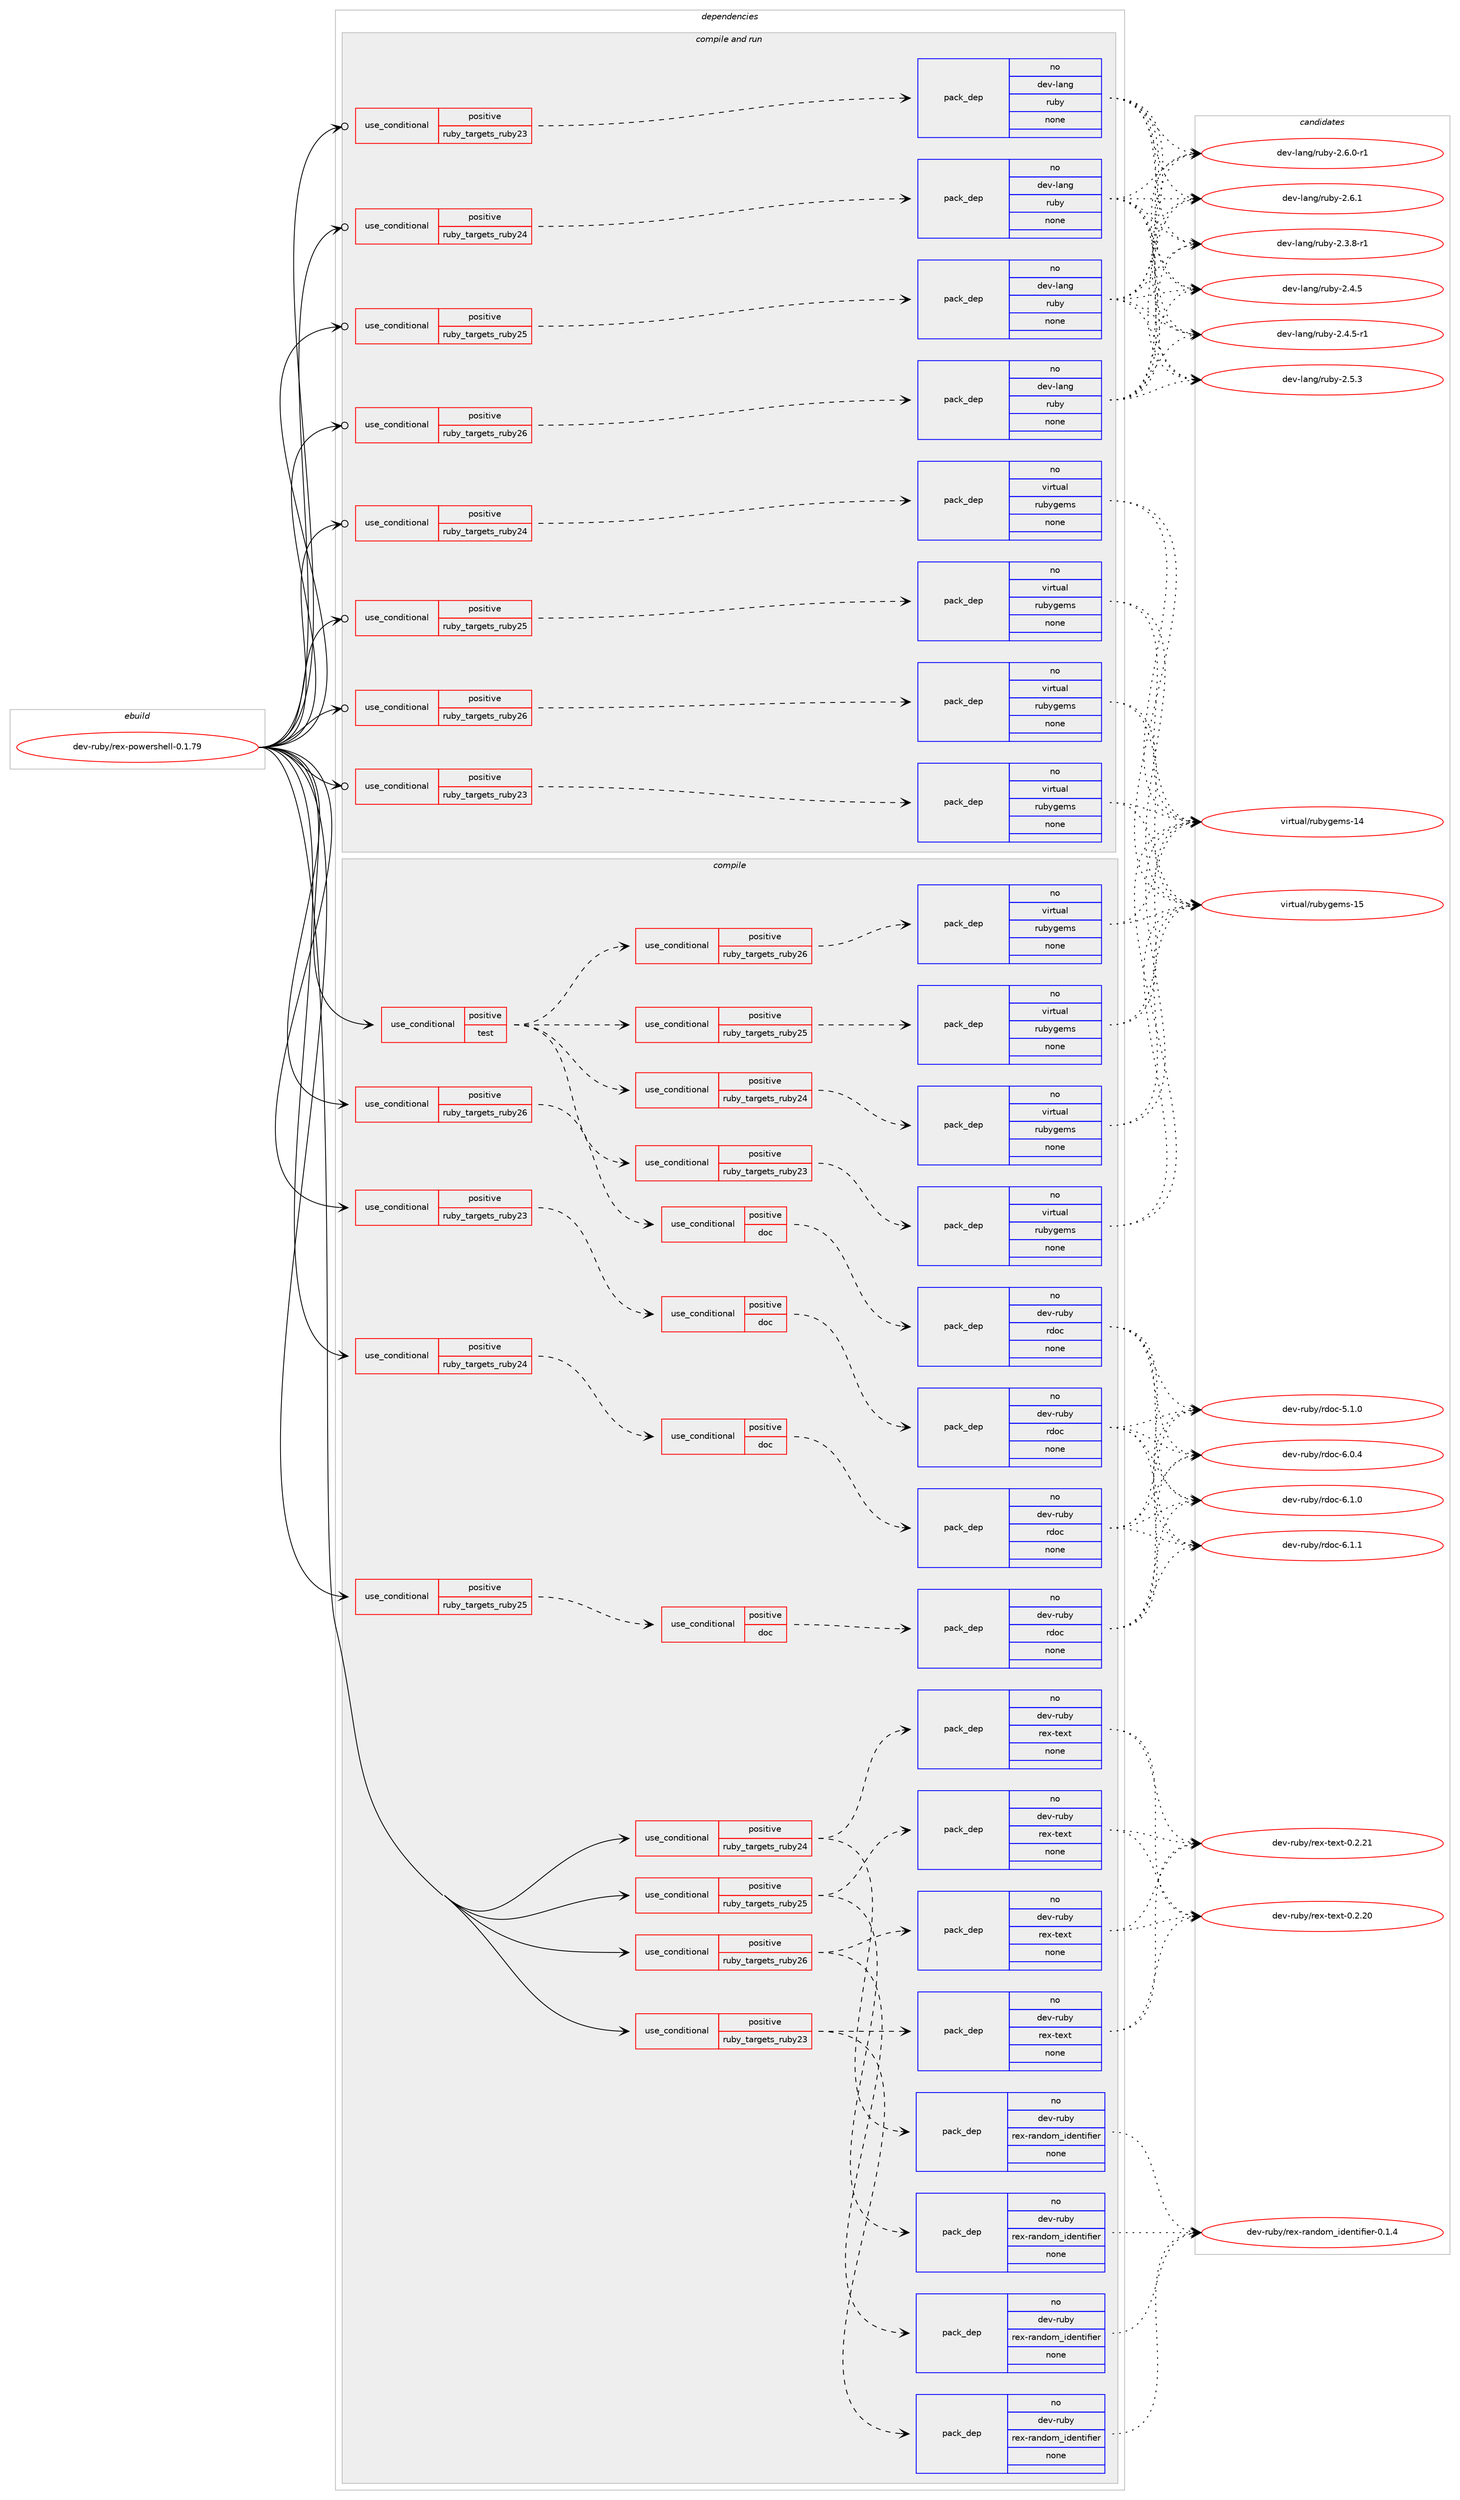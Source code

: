 digraph prolog {

# *************
# Graph options
# *************

newrank=true;
concentrate=true;
compound=true;
graph [rankdir=LR,fontname=Helvetica,fontsize=10,ranksep=1.5];#, ranksep=2.5, nodesep=0.2];
edge  [arrowhead=vee];
node  [fontname=Helvetica,fontsize=10];

# **********
# The ebuild
# **********

subgraph cluster_leftcol {
color=gray;
rank=same;
label=<<i>ebuild</i>>;
id [label="dev-ruby/rex-powershell-0.1.79", color=red, width=4, href="../dev-ruby/rex-powershell-0.1.79.svg"];
}

# ****************
# The dependencies
# ****************

subgraph cluster_midcol {
color=gray;
label=<<i>dependencies</i>>;
subgraph cluster_compile {
fillcolor="#eeeeee";
style=filled;
label=<<i>compile</i>>;
subgraph cond412935 {
dependency1518454 [label=<<TABLE BORDER="0" CELLBORDER="1" CELLSPACING="0" CELLPADDING="4"><TR><TD ROWSPAN="3" CELLPADDING="10">use_conditional</TD></TR><TR><TD>positive</TD></TR><TR><TD>ruby_targets_ruby23</TD></TR></TABLE>>, shape=none, color=red];
subgraph cond412936 {
dependency1518455 [label=<<TABLE BORDER="0" CELLBORDER="1" CELLSPACING="0" CELLPADDING="4"><TR><TD ROWSPAN="3" CELLPADDING="10">use_conditional</TD></TR><TR><TD>positive</TD></TR><TR><TD>doc</TD></TR></TABLE>>, shape=none, color=red];
subgraph pack1082013 {
dependency1518456 [label=<<TABLE BORDER="0" CELLBORDER="1" CELLSPACING="0" CELLPADDING="4" WIDTH="220"><TR><TD ROWSPAN="6" CELLPADDING="30">pack_dep</TD></TR><TR><TD WIDTH="110">no</TD></TR><TR><TD>dev-ruby</TD></TR><TR><TD>rdoc</TD></TR><TR><TD>none</TD></TR><TR><TD></TD></TR></TABLE>>, shape=none, color=blue];
}
dependency1518455:e -> dependency1518456:w [weight=20,style="dashed",arrowhead="vee"];
}
dependency1518454:e -> dependency1518455:w [weight=20,style="dashed",arrowhead="vee"];
}
id:e -> dependency1518454:w [weight=20,style="solid",arrowhead="vee"];
subgraph cond412937 {
dependency1518457 [label=<<TABLE BORDER="0" CELLBORDER="1" CELLSPACING="0" CELLPADDING="4"><TR><TD ROWSPAN="3" CELLPADDING="10">use_conditional</TD></TR><TR><TD>positive</TD></TR><TR><TD>ruby_targets_ruby23</TD></TR></TABLE>>, shape=none, color=red];
subgraph pack1082014 {
dependency1518458 [label=<<TABLE BORDER="0" CELLBORDER="1" CELLSPACING="0" CELLPADDING="4" WIDTH="220"><TR><TD ROWSPAN="6" CELLPADDING="30">pack_dep</TD></TR><TR><TD WIDTH="110">no</TD></TR><TR><TD>dev-ruby</TD></TR><TR><TD>rex-random_identifier</TD></TR><TR><TD>none</TD></TR><TR><TD></TD></TR></TABLE>>, shape=none, color=blue];
}
dependency1518457:e -> dependency1518458:w [weight=20,style="dashed",arrowhead="vee"];
subgraph pack1082015 {
dependency1518459 [label=<<TABLE BORDER="0" CELLBORDER="1" CELLSPACING="0" CELLPADDING="4" WIDTH="220"><TR><TD ROWSPAN="6" CELLPADDING="30">pack_dep</TD></TR><TR><TD WIDTH="110">no</TD></TR><TR><TD>dev-ruby</TD></TR><TR><TD>rex-text</TD></TR><TR><TD>none</TD></TR><TR><TD></TD></TR></TABLE>>, shape=none, color=blue];
}
dependency1518457:e -> dependency1518459:w [weight=20,style="dashed",arrowhead="vee"];
}
id:e -> dependency1518457:w [weight=20,style="solid",arrowhead="vee"];
subgraph cond412938 {
dependency1518460 [label=<<TABLE BORDER="0" CELLBORDER="1" CELLSPACING="0" CELLPADDING="4"><TR><TD ROWSPAN="3" CELLPADDING="10">use_conditional</TD></TR><TR><TD>positive</TD></TR><TR><TD>ruby_targets_ruby24</TD></TR></TABLE>>, shape=none, color=red];
subgraph cond412939 {
dependency1518461 [label=<<TABLE BORDER="0" CELLBORDER="1" CELLSPACING="0" CELLPADDING="4"><TR><TD ROWSPAN="3" CELLPADDING="10">use_conditional</TD></TR><TR><TD>positive</TD></TR><TR><TD>doc</TD></TR></TABLE>>, shape=none, color=red];
subgraph pack1082016 {
dependency1518462 [label=<<TABLE BORDER="0" CELLBORDER="1" CELLSPACING="0" CELLPADDING="4" WIDTH="220"><TR><TD ROWSPAN="6" CELLPADDING="30">pack_dep</TD></TR><TR><TD WIDTH="110">no</TD></TR><TR><TD>dev-ruby</TD></TR><TR><TD>rdoc</TD></TR><TR><TD>none</TD></TR><TR><TD></TD></TR></TABLE>>, shape=none, color=blue];
}
dependency1518461:e -> dependency1518462:w [weight=20,style="dashed",arrowhead="vee"];
}
dependency1518460:e -> dependency1518461:w [weight=20,style="dashed",arrowhead="vee"];
}
id:e -> dependency1518460:w [weight=20,style="solid",arrowhead="vee"];
subgraph cond412940 {
dependency1518463 [label=<<TABLE BORDER="0" CELLBORDER="1" CELLSPACING="0" CELLPADDING="4"><TR><TD ROWSPAN="3" CELLPADDING="10">use_conditional</TD></TR><TR><TD>positive</TD></TR><TR><TD>ruby_targets_ruby24</TD></TR></TABLE>>, shape=none, color=red];
subgraph pack1082017 {
dependency1518464 [label=<<TABLE BORDER="0" CELLBORDER="1" CELLSPACING="0" CELLPADDING="4" WIDTH="220"><TR><TD ROWSPAN="6" CELLPADDING="30">pack_dep</TD></TR><TR><TD WIDTH="110">no</TD></TR><TR><TD>dev-ruby</TD></TR><TR><TD>rex-random_identifier</TD></TR><TR><TD>none</TD></TR><TR><TD></TD></TR></TABLE>>, shape=none, color=blue];
}
dependency1518463:e -> dependency1518464:w [weight=20,style="dashed",arrowhead="vee"];
subgraph pack1082018 {
dependency1518465 [label=<<TABLE BORDER="0" CELLBORDER="1" CELLSPACING="0" CELLPADDING="4" WIDTH="220"><TR><TD ROWSPAN="6" CELLPADDING="30">pack_dep</TD></TR><TR><TD WIDTH="110">no</TD></TR><TR><TD>dev-ruby</TD></TR><TR><TD>rex-text</TD></TR><TR><TD>none</TD></TR><TR><TD></TD></TR></TABLE>>, shape=none, color=blue];
}
dependency1518463:e -> dependency1518465:w [weight=20,style="dashed",arrowhead="vee"];
}
id:e -> dependency1518463:w [weight=20,style="solid",arrowhead="vee"];
subgraph cond412941 {
dependency1518466 [label=<<TABLE BORDER="0" CELLBORDER="1" CELLSPACING="0" CELLPADDING="4"><TR><TD ROWSPAN="3" CELLPADDING="10">use_conditional</TD></TR><TR><TD>positive</TD></TR><TR><TD>ruby_targets_ruby25</TD></TR></TABLE>>, shape=none, color=red];
subgraph cond412942 {
dependency1518467 [label=<<TABLE BORDER="0" CELLBORDER="1" CELLSPACING="0" CELLPADDING="4"><TR><TD ROWSPAN="3" CELLPADDING="10">use_conditional</TD></TR><TR><TD>positive</TD></TR><TR><TD>doc</TD></TR></TABLE>>, shape=none, color=red];
subgraph pack1082019 {
dependency1518468 [label=<<TABLE BORDER="0" CELLBORDER="1" CELLSPACING="0" CELLPADDING="4" WIDTH="220"><TR><TD ROWSPAN="6" CELLPADDING="30">pack_dep</TD></TR><TR><TD WIDTH="110">no</TD></TR><TR><TD>dev-ruby</TD></TR><TR><TD>rdoc</TD></TR><TR><TD>none</TD></TR><TR><TD></TD></TR></TABLE>>, shape=none, color=blue];
}
dependency1518467:e -> dependency1518468:w [weight=20,style="dashed",arrowhead="vee"];
}
dependency1518466:e -> dependency1518467:w [weight=20,style="dashed",arrowhead="vee"];
}
id:e -> dependency1518466:w [weight=20,style="solid",arrowhead="vee"];
subgraph cond412943 {
dependency1518469 [label=<<TABLE BORDER="0" CELLBORDER="1" CELLSPACING="0" CELLPADDING="4"><TR><TD ROWSPAN="3" CELLPADDING="10">use_conditional</TD></TR><TR><TD>positive</TD></TR><TR><TD>ruby_targets_ruby25</TD></TR></TABLE>>, shape=none, color=red];
subgraph pack1082020 {
dependency1518470 [label=<<TABLE BORDER="0" CELLBORDER="1" CELLSPACING="0" CELLPADDING="4" WIDTH="220"><TR><TD ROWSPAN="6" CELLPADDING="30">pack_dep</TD></TR><TR><TD WIDTH="110">no</TD></TR><TR><TD>dev-ruby</TD></TR><TR><TD>rex-random_identifier</TD></TR><TR><TD>none</TD></TR><TR><TD></TD></TR></TABLE>>, shape=none, color=blue];
}
dependency1518469:e -> dependency1518470:w [weight=20,style="dashed",arrowhead="vee"];
subgraph pack1082021 {
dependency1518471 [label=<<TABLE BORDER="0" CELLBORDER="1" CELLSPACING="0" CELLPADDING="4" WIDTH="220"><TR><TD ROWSPAN="6" CELLPADDING="30">pack_dep</TD></TR><TR><TD WIDTH="110">no</TD></TR><TR><TD>dev-ruby</TD></TR><TR><TD>rex-text</TD></TR><TR><TD>none</TD></TR><TR><TD></TD></TR></TABLE>>, shape=none, color=blue];
}
dependency1518469:e -> dependency1518471:w [weight=20,style="dashed",arrowhead="vee"];
}
id:e -> dependency1518469:w [weight=20,style="solid",arrowhead="vee"];
subgraph cond412944 {
dependency1518472 [label=<<TABLE BORDER="0" CELLBORDER="1" CELLSPACING="0" CELLPADDING="4"><TR><TD ROWSPAN="3" CELLPADDING="10">use_conditional</TD></TR><TR><TD>positive</TD></TR><TR><TD>ruby_targets_ruby26</TD></TR></TABLE>>, shape=none, color=red];
subgraph cond412945 {
dependency1518473 [label=<<TABLE BORDER="0" CELLBORDER="1" CELLSPACING="0" CELLPADDING="4"><TR><TD ROWSPAN="3" CELLPADDING="10">use_conditional</TD></TR><TR><TD>positive</TD></TR><TR><TD>doc</TD></TR></TABLE>>, shape=none, color=red];
subgraph pack1082022 {
dependency1518474 [label=<<TABLE BORDER="0" CELLBORDER="1" CELLSPACING="0" CELLPADDING="4" WIDTH="220"><TR><TD ROWSPAN="6" CELLPADDING="30">pack_dep</TD></TR><TR><TD WIDTH="110">no</TD></TR><TR><TD>dev-ruby</TD></TR><TR><TD>rdoc</TD></TR><TR><TD>none</TD></TR><TR><TD></TD></TR></TABLE>>, shape=none, color=blue];
}
dependency1518473:e -> dependency1518474:w [weight=20,style="dashed",arrowhead="vee"];
}
dependency1518472:e -> dependency1518473:w [weight=20,style="dashed",arrowhead="vee"];
}
id:e -> dependency1518472:w [weight=20,style="solid",arrowhead="vee"];
subgraph cond412946 {
dependency1518475 [label=<<TABLE BORDER="0" CELLBORDER="1" CELLSPACING="0" CELLPADDING="4"><TR><TD ROWSPAN="3" CELLPADDING="10">use_conditional</TD></TR><TR><TD>positive</TD></TR><TR><TD>ruby_targets_ruby26</TD></TR></TABLE>>, shape=none, color=red];
subgraph pack1082023 {
dependency1518476 [label=<<TABLE BORDER="0" CELLBORDER="1" CELLSPACING="0" CELLPADDING="4" WIDTH="220"><TR><TD ROWSPAN="6" CELLPADDING="30">pack_dep</TD></TR><TR><TD WIDTH="110">no</TD></TR><TR><TD>dev-ruby</TD></TR><TR><TD>rex-random_identifier</TD></TR><TR><TD>none</TD></TR><TR><TD></TD></TR></TABLE>>, shape=none, color=blue];
}
dependency1518475:e -> dependency1518476:w [weight=20,style="dashed",arrowhead="vee"];
subgraph pack1082024 {
dependency1518477 [label=<<TABLE BORDER="0" CELLBORDER="1" CELLSPACING="0" CELLPADDING="4" WIDTH="220"><TR><TD ROWSPAN="6" CELLPADDING="30">pack_dep</TD></TR><TR><TD WIDTH="110">no</TD></TR><TR><TD>dev-ruby</TD></TR><TR><TD>rex-text</TD></TR><TR><TD>none</TD></TR><TR><TD></TD></TR></TABLE>>, shape=none, color=blue];
}
dependency1518475:e -> dependency1518477:w [weight=20,style="dashed",arrowhead="vee"];
}
id:e -> dependency1518475:w [weight=20,style="solid",arrowhead="vee"];
subgraph cond412947 {
dependency1518478 [label=<<TABLE BORDER="0" CELLBORDER="1" CELLSPACING="0" CELLPADDING="4"><TR><TD ROWSPAN="3" CELLPADDING="10">use_conditional</TD></TR><TR><TD>positive</TD></TR><TR><TD>test</TD></TR></TABLE>>, shape=none, color=red];
subgraph cond412948 {
dependency1518479 [label=<<TABLE BORDER="0" CELLBORDER="1" CELLSPACING="0" CELLPADDING="4"><TR><TD ROWSPAN="3" CELLPADDING="10">use_conditional</TD></TR><TR><TD>positive</TD></TR><TR><TD>ruby_targets_ruby23</TD></TR></TABLE>>, shape=none, color=red];
subgraph pack1082025 {
dependency1518480 [label=<<TABLE BORDER="0" CELLBORDER="1" CELLSPACING="0" CELLPADDING="4" WIDTH="220"><TR><TD ROWSPAN="6" CELLPADDING="30">pack_dep</TD></TR><TR><TD WIDTH="110">no</TD></TR><TR><TD>virtual</TD></TR><TR><TD>rubygems</TD></TR><TR><TD>none</TD></TR><TR><TD></TD></TR></TABLE>>, shape=none, color=blue];
}
dependency1518479:e -> dependency1518480:w [weight=20,style="dashed",arrowhead="vee"];
}
dependency1518478:e -> dependency1518479:w [weight=20,style="dashed",arrowhead="vee"];
subgraph cond412949 {
dependency1518481 [label=<<TABLE BORDER="0" CELLBORDER="1" CELLSPACING="0" CELLPADDING="4"><TR><TD ROWSPAN="3" CELLPADDING="10">use_conditional</TD></TR><TR><TD>positive</TD></TR><TR><TD>ruby_targets_ruby24</TD></TR></TABLE>>, shape=none, color=red];
subgraph pack1082026 {
dependency1518482 [label=<<TABLE BORDER="0" CELLBORDER="1" CELLSPACING="0" CELLPADDING="4" WIDTH="220"><TR><TD ROWSPAN="6" CELLPADDING="30">pack_dep</TD></TR><TR><TD WIDTH="110">no</TD></TR><TR><TD>virtual</TD></TR><TR><TD>rubygems</TD></TR><TR><TD>none</TD></TR><TR><TD></TD></TR></TABLE>>, shape=none, color=blue];
}
dependency1518481:e -> dependency1518482:w [weight=20,style="dashed",arrowhead="vee"];
}
dependency1518478:e -> dependency1518481:w [weight=20,style="dashed",arrowhead="vee"];
subgraph cond412950 {
dependency1518483 [label=<<TABLE BORDER="0" CELLBORDER="1" CELLSPACING="0" CELLPADDING="4"><TR><TD ROWSPAN="3" CELLPADDING="10">use_conditional</TD></TR><TR><TD>positive</TD></TR><TR><TD>ruby_targets_ruby25</TD></TR></TABLE>>, shape=none, color=red];
subgraph pack1082027 {
dependency1518484 [label=<<TABLE BORDER="0" CELLBORDER="1" CELLSPACING="0" CELLPADDING="4" WIDTH="220"><TR><TD ROWSPAN="6" CELLPADDING="30">pack_dep</TD></TR><TR><TD WIDTH="110">no</TD></TR><TR><TD>virtual</TD></TR><TR><TD>rubygems</TD></TR><TR><TD>none</TD></TR><TR><TD></TD></TR></TABLE>>, shape=none, color=blue];
}
dependency1518483:e -> dependency1518484:w [weight=20,style="dashed",arrowhead="vee"];
}
dependency1518478:e -> dependency1518483:w [weight=20,style="dashed",arrowhead="vee"];
subgraph cond412951 {
dependency1518485 [label=<<TABLE BORDER="0" CELLBORDER="1" CELLSPACING="0" CELLPADDING="4"><TR><TD ROWSPAN="3" CELLPADDING="10">use_conditional</TD></TR><TR><TD>positive</TD></TR><TR><TD>ruby_targets_ruby26</TD></TR></TABLE>>, shape=none, color=red];
subgraph pack1082028 {
dependency1518486 [label=<<TABLE BORDER="0" CELLBORDER="1" CELLSPACING="0" CELLPADDING="4" WIDTH="220"><TR><TD ROWSPAN="6" CELLPADDING="30">pack_dep</TD></TR><TR><TD WIDTH="110">no</TD></TR><TR><TD>virtual</TD></TR><TR><TD>rubygems</TD></TR><TR><TD>none</TD></TR><TR><TD></TD></TR></TABLE>>, shape=none, color=blue];
}
dependency1518485:e -> dependency1518486:w [weight=20,style="dashed",arrowhead="vee"];
}
dependency1518478:e -> dependency1518485:w [weight=20,style="dashed",arrowhead="vee"];
}
id:e -> dependency1518478:w [weight=20,style="solid",arrowhead="vee"];
}
subgraph cluster_compileandrun {
fillcolor="#eeeeee";
style=filled;
label=<<i>compile and run</i>>;
subgraph cond412952 {
dependency1518487 [label=<<TABLE BORDER="0" CELLBORDER="1" CELLSPACING="0" CELLPADDING="4"><TR><TD ROWSPAN="3" CELLPADDING="10">use_conditional</TD></TR><TR><TD>positive</TD></TR><TR><TD>ruby_targets_ruby23</TD></TR></TABLE>>, shape=none, color=red];
subgraph pack1082029 {
dependency1518488 [label=<<TABLE BORDER="0" CELLBORDER="1" CELLSPACING="0" CELLPADDING="4" WIDTH="220"><TR><TD ROWSPAN="6" CELLPADDING="30">pack_dep</TD></TR><TR><TD WIDTH="110">no</TD></TR><TR><TD>dev-lang</TD></TR><TR><TD>ruby</TD></TR><TR><TD>none</TD></TR><TR><TD></TD></TR></TABLE>>, shape=none, color=blue];
}
dependency1518487:e -> dependency1518488:w [weight=20,style="dashed",arrowhead="vee"];
}
id:e -> dependency1518487:w [weight=20,style="solid",arrowhead="odotvee"];
subgraph cond412953 {
dependency1518489 [label=<<TABLE BORDER="0" CELLBORDER="1" CELLSPACING="0" CELLPADDING="4"><TR><TD ROWSPAN="3" CELLPADDING="10">use_conditional</TD></TR><TR><TD>positive</TD></TR><TR><TD>ruby_targets_ruby23</TD></TR></TABLE>>, shape=none, color=red];
subgraph pack1082030 {
dependency1518490 [label=<<TABLE BORDER="0" CELLBORDER="1" CELLSPACING="0" CELLPADDING="4" WIDTH="220"><TR><TD ROWSPAN="6" CELLPADDING="30">pack_dep</TD></TR><TR><TD WIDTH="110">no</TD></TR><TR><TD>virtual</TD></TR><TR><TD>rubygems</TD></TR><TR><TD>none</TD></TR><TR><TD></TD></TR></TABLE>>, shape=none, color=blue];
}
dependency1518489:e -> dependency1518490:w [weight=20,style="dashed",arrowhead="vee"];
}
id:e -> dependency1518489:w [weight=20,style="solid",arrowhead="odotvee"];
subgraph cond412954 {
dependency1518491 [label=<<TABLE BORDER="0" CELLBORDER="1" CELLSPACING="0" CELLPADDING="4"><TR><TD ROWSPAN="3" CELLPADDING="10">use_conditional</TD></TR><TR><TD>positive</TD></TR><TR><TD>ruby_targets_ruby24</TD></TR></TABLE>>, shape=none, color=red];
subgraph pack1082031 {
dependency1518492 [label=<<TABLE BORDER="0" CELLBORDER="1" CELLSPACING="0" CELLPADDING="4" WIDTH="220"><TR><TD ROWSPAN="6" CELLPADDING="30">pack_dep</TD></TR><TR><TD WIDTH="110">no</TD></TR><TR><TD>dev-lang</TD></TR><TR><TD>ruby</TD></TR><TR><TD>none</TD></TR><TR><TD></TD></TR></TABLE>>, shape=none, color=blue];
}
dependency1518491:e -> dependency1518492:w [weight=20,style="dashed",arrowhead="vee"];
}
id:e -> dependency1518491:w [weight=20,style="solid",arrowhead="odotvee"];
subgraph cond412955 {
dependency1518493 [label=<<TABLE BORDER="0" CELLBORDER="1" CELLSPACING="0" CELLPADDING="4"><TR><TD ROWSPAN="3" CELLPADDING="10">use_conditional</TD></TR><TR><TD>positive</TD></TR><TR><TD>ruby_targets_ruby24</TD></TR></TABLE>>, shape=none, color=red];
subgraph pack1082032 {
dependency1518494 [label=<<TABLE BORDER="0" CELLBORDER="1" CELLSPACING="0" CELLPADDING="4" WIDTH="220"><TR><TD ROWSPAN="6" CELLPADDING="30">pack_dep</TD></TR><TR><TD WIDTH="110">no</TD></TR><TR><TD>virtual</TD></TR><TR><TD>rubygems</TD></TR><TR><TD>none</TD></TR><TR><TD></TD></TR></TABLE>>, shape=none, color=blue];
}
dependency1518493:e -> dependency1518494:w [weight=20,style="dashed",arrowhead="vee"];
}
id:e -> dependency1518493:w [weight=20,style="solid",arrowhead="odotvee"];
subgraph cond412956 {
dependency1518495 [label=<<TABLE BORDER="0" CELLBORDER="1" CELLSPACING="0" CELLPADDING="4"><TR><TD ROWSPAN="3" CELLPADDING="10">use_conditional</TD></TR><TR><TD>positive</TD></TR><TR><TD>ruby_targets_ruby25</TD></TR></TABLE>>, shape=none, color=red];
subgraph pack1082033 {
dependency1518496 [label=<<TABLE BORDER="0" CELLBORDER="1" CELLSPACING="0" CELLPADDING="4" WIDTH="220"><TR><TD ROWSPAN="6" CELLPADDING="30">pack_dep</TD></TR><TR><TD WIDTH="110">no</TD></TR><TR><TD>dev-lang</TD></TR><TR><TD>ruby</TD></TR><TR><TD>none</TD></TR><TR><TD></TD></TR></TABLE>>, shape=none, color=blue];
}
dependency1518495:e -> dependency1518496:w [weight=20,style="dashed",arrowhead="vee"];
}
id:e -> dependency1518495:w [weight=20,style="solid",arrowhead="odotvee"];
subgraph cond412957 {
dependency1518497 [label=<<TABLE BORDER="0" CELLBORDER="1" CELLSPACING="0" CELLPADDING="4"><TR><TD ROWSPAN="3" CELLPADDING="10">use_conditional</TD></TR><TR><TD>positive</TD></TR><TR><TD>ruby_targets_ruby25</TD></TR></TABLE>>, shape=none, color=red];
subgraph pack1082034 {
dependency1518498 [label=<<TABLE BORDER="0" CELLBORDER="1" CELLSPACING="0" CELLPADDING="4" WIDTH="220"><TR><TD ROWSPAN="6" CELLPADDING="30">pack_dep</TD></TR><TR><TD WIDTH="110">no</TD></TR><TR><TD>virtual</TD></TR><TR><TD>rubygems</TD></TR><TR><TD>none</TD></TR><TR><TD></TD></TR></TABLE>>, shape=none, color=blue];
}
dependency1518497:e -> dependency1518498:w [weight=20,style="dashed",arrowhead="vee"];
}
id:e -> dependency1518497:w [weight=20,style="solid",arrowhead="odotvee"];
subgraph cond412958 {
dependency1518499 [label=<<TABLE BORDER="0" CELLBORDER="1" CELLSPACING="0" CELLPADDING="4"><TR><TD ROWSPAN="3" CELLPADDING="10">use_conditional</TD></TR><TR><TD>positive</TD></TR><TR><TD>ruby_targets_ruby26</TD></TR></TABLE>>, shape=none, color=red];
subgraph pack1082035 {
dependency1518500 [label=<<TABLE BORDER="0" CELLBORDER="1" CELLSPACING="0" CELLPADDING="4" WIDTH="220"><TR><TD ROWSPAN="6" CELLPADDING="30">pack_dep</TD></TR><TR><TD WIDTH="110">no</TD></TR><TR><TD>dev-lang</TD></TR><TR><TD>ruby</TD></TR><TR><TD>none</TD></TR><TR><TD></TD></TR></TABLE>>, shape=none, color=blue];
}
dependency1518499:e -> dependency1518500:w [weight=20,style="dashed",arrowhead="vee"];
}
id:e -> dependency1518499:w [weight=20,style="solid",arrowhead="odotvee"];
subgraph cond412959 {
dependency1518501 [label=<<TABLE BORDER="0" CELLBORDER="1" CELLSPACING="0" CELLPADDING="4"><TR><TD ROWSPAN="3" CELLPADDING="10">use_conditional</TD></TR><TR><TD>positive</TD></TR><TR><TD>ruby_targets_ruby26</TD></TR></TABLE>>, shape=none, color=red];
subgraph pack1082036 {
dependency1518502 [label=<<TABLE BORDER="0" CELLBORDER="1" CELLSPACING="0" CELLPADDING="4" WIDTH="220"><TR><TD ROWSPAN="6" CELLPADDING="30">pack_dep</TD></TR><TR><TD WIDTH="110">no</TD></TR><TR><TD>virtual</TD></TR><TR><TD>rubygems</TD></TR><TR><TD>none</TD></TR><TR><TD></TD></TR></TABLE>>, shape=none, color=blue];
}
dependency1518501:e -> dependency1518502:w [weight=20,style="dashed",arrowhead="vee"];
}
id:e -> dependency1518501:w [weight=20,style="solid",arrowhead="odotvee"];
}
subgraph cluster_run {
fillcolor="#eeeeee";
style=filled;
label=<<i>run</i>>;
}
}

# **************
# The candidates
# **************

subgraph cluster_choices {
rank=same;
color=gray;
label=<<i>candidates</i>>;

subgraph choice1082013 {
color=black;
nodesep=1;
choice10010111845114117981214711410011199455346494648 [label="dev-ruby/rdoc-5.1.0", color=red, width=4,href="../dev-ruby/rdoc-5.1.0.svg"];
choice10010111845114117981214711410011199455446484652 [label="dev-ruby/rdoc-6.0.4", color=red, width=4,href="../dev-ruby/rdoc-6.0.4.svg"];
choice10010111845114117981214711410011199455446494648 [label="dev-ruby/rdoc-6.1.0", color=red, width=4,href="../dev-ruby/rdoc-6.1.0.svg"];
choice10010111845114117981214711410011199455446494649 [label="dev-ruby/rdoc-6.1.1", color=red, width=4,href="../dev-ruby/rdoc-6.1.1.svg"];
dependency1518456:e -> choice10010111845114117981214711410011199455346494648:w [style=dotted,weight="100"];
dependency1518456:e -> choice10010111845114117981214711410011199455446484652:w [style=dotted,weight="100"];
dependency1518456:e -> choice10010111845114117981214711410011199455446494648:w [style=dotted,weight="100"];
dependency1518456:e -> choice10010111845114117981214711410011199455446494649:w [style=dotted,weight="100"];
}
subgraph choice1082014 {
color=black;
nodesep=1;
choice100101118451141179812147114101120451149711010011110995105100101110116105102105101114454846494652 [label="dev-ruby/rex-random_identifier-0.1.4", color=red, width=4,href="../dev-ruby/rex-random_identifier-0.1.4.svg"];
dependency1518458:e -> choice100101118451141179812147114101120451149711010011110995105100101110116105102105101114454846494652:w [style=dotted,weight="100"];
}
subgraph choice1082015 {
color=black;
nodesep=1;
choice1001011184511411798121471141011204511610112011645484650465048 [label="dev-ruby/rex-text-0.2.20", color=red, width=4,href="../dev-ruby/rex-text-0.2.20.svg"];
choice1001011184511411798121471141011204511610112011645484650465049 [label="dev-ruby/rex-text-0.2.21", color=red, width=4,href="../dev-ruby/rex-text-0.2.21.svg"];
dependency1518459:e -> choice1001011184511411798121471141011204511610112011645484650465048:w [style=dotted,weight="100"];
dependency1518459:e -> choice1001011184511411798121471141011204511610112011645484650465049:w [style=dotted,weight="100"];
}
subgraph choice1082016 {
color=black;
nodesep=1;
choice10010111845114117981214711410011199455346494648 [label="dev-ruby/rdoc-5.1.0", color=red, width=4,href="../dev-ruby/rdoc-5.1.0.svg"];
choice10010111845114117981214711410011199455446484652 [label="dev-ruby/rdoc-6.0.4", color=red, width=4,href="../dev-ruby/rdoc-6.0.4.svg"];
choice10010111845114117981214711410011199455446494648 [label="dev-ruby/rdoc-6.1.0", color=red, width=4,href="../dev-ruby/rdoc-6.1.0.svg"];
choice10010111845114117981214711410011199455446494649 [label="dev-ruby/rdoc-6.1.1", color=red, width=4,href="../dev-ruby/rdoc-6.1.1.svg"];
dependency1518462:e -> choice10010111845114117981214711410011199455346494648:w [style=dotted,weight="100"];
dependency1518462:e -> choice10010111845114117981214711410011199455446484652:w [style=dotted,weight="100"];
dependency1518462:e -> choice10010111845114117981214711410011199455446494648:w [style=dotted,weight="100"];
dependency1518462:e -> choice10010111845114117981214711410011199455446494649:w [style=dotted,weight="100"];
}
subgraph choice1082017 {
color=black;
nodesep=1;
choice100101118451141179812147114101120451149711010011110995105100101110116105102105101114454846494652 [label="dev-ruby/rex-random_identifier-0.1.4", color=red, width=4,href="../dev-ruby/rex-random_identifier-0.1.4.svg"];
dependency1518464:e -> choice100101118451141179812147114101120451149711010011110995105100101110116105102105101114454846494652:w [style=dotted,weight="100"];
}
subgraph choice1082018 {
color=black;
nodesep=1;
choice1001011184511411798121471141011204511610112011645484650465048 [label="dev-ruby/rex-text-0.2.20", color=red, width=4,href="../dev-ruby/rex-text-0.2.20.svg"];
choice1001011184511411798121471141011204511610112011645484650465049 [label="dev-ruby/rex-text-0.2.21", color=red, width=4,href="../dev-ruby/rex-text-0.2.21.svg"];
dependency1518465:e -> choice1001011184511411798121471141011204511610112011645484650465048:w [style=dotted,weight="100"];
dependency1518465:e -> choice1001011184511411798121471141011204511610112011645484650465049:w [style=dotted,weight="100"];
}
subgraph choice1082019 {
color=black;
nodesep=1;
choice10010111845114117981214711410011199455346494648 [label="dev-ruby/rdoc-5.1.0", color=red, width=4,href="../dev-ruby/rdoc-5.1.0.svg"];
choice10010111845114117981214711410011199455446484652 [label="dev-ruby/rdoc-6.0.4", color=red, width=4,href="../dev-ruby/rdoc-6.0.4.svg"];
choice10010111845114117981214711410011199455446494648 [label="dev-ruby/rdoc-6.1.0", color=red, width=4,href="../dev-ruby/rdoc-6.1.0.svg"];
choice10010111845114117981214711410011199455446494649 [label="dev-ruby/rdoc-6.1.1", color=red, width=4,href="../dev-ruby/rdoc-6.1.1.svg"];
dependency1518468:e -> choice10010111845114117981214711410011199455346494648:w [style=dotted,weight="100"];
dependency1518468:e -> choice10010111845114117981214711410011199455446484652:w [style=dotted,weight="100"];
dependency1518468:e -> choice10010111845114117981214711410011199455446494648:w [style=dotted,weight="100"];
dependency1518468:e -> choice10010111845114117981214711410011199455446494649:w [style=dotted,weight="100"];
}
subgraph choice1082020 {
color=black;
nodesep=1;
choice100101118451141179812147114101120451149711010011110995105100101110116105102105101114454846494652 [label="dev-ruby/rex-random_identifier-0.1.4", color=red, width=4,href="../dev-ruby/rex-random_identifier-0.1.4.svg"];
dependency1518470:e -> choice100101118451141179812147114101120451149711010011110995105100101110116105102105101114454846494652:w [style=dotted,weight="100"];
}
subgraph choice1082021 {
color=black;
nodesep=1;
choice1001011184511411798121471141011204511610112011645484650465048 [label="dev-ruby/rex-text-0.2.20", color=red, width=4,href="../dev-ruby/rex-text-0.2.20.svg"];
choice1001011184511411798121471141011204511610112011645484650465049 [label="dev-ruby/rex-text-0.2.21", color=red, width=4,href="../dev-ruby/rex-text-0.2.21.svg"];
dependency1518471:e -> choice1001011184511411798121471141011204511610112011645484650465048:w [style=dotted,weight="100"];
dependency1518471:e -> choice1001011184511411798121471141011204511610112011645484650465049:w [style=dotted,weight="100"];
}
subgraph choice1082022 {
color=black;
nodesep=1;
choice10010111845114117981214711410011199455346494648 [label="dev-ruby/rdoc-5.1.0", color=red, width=4,href="../dev-ruby/rdoc-5.1.0.svg"];
choice10010111845114117981214711410011199455446484652 [label="dev-ruby/rdoc-6.0.4", color=red, width=4,href="../dev-ruby/rdoc-6.0.4.svg"];
choice10010111845114117981214711410011199455446494648 [label="dev-ruby/rdoc-6.1.0", color=red, width=4,href="../dev-ruby/rdoc-6.1.0.svg"];
choice10010111845114117981214711410011199455446494649 [label="dev-ruby/rdoc-6.1.1", color=red, width=4,href="../dev-ruby/rdoc-6.1.1.svg"];
dependency1518474:e -> choice10010111845114117981214711410011199455346494648:w [style=dotted,weight="100"];
dependency1518474:e -> choice10010111845114117981214711410011199455446484652:w [style=dotted,weight="100"];
dependency1518474:e -> choice10010111845114117981214711410011199455446494648:w [style=dotted,weight="100"];
dependency1518474:e -> choice10010111845114117981214711410011199455446494649:w [style=dotted,weight="100"];
}
subgraph choice1082023 {
color=black;
nodesep=1;
choice100101118451141179812147114101120451149711010011110995105100101110116105102105101114454846494652 [label="dev-ruby/rex-random_identifier-0.1.4", color=red, width=4,href="../dev-ruby/rex-random_identifier-0.1.4.svg"];
dependency1518476:e -> choice100101118451141179812147114101120451149711010011110995105100101110116105102105101114454846494652:w [style=dotted,weight="100"];
}
subgraph choice1082024 {
color=black;
nodesep=1;
choice1001011184511411798121471141011204511610112011645484650465048 [label="dev-ruby/rex-text-0.2.20", color=red, width=4,href="../dev-ruby/rex-text-0.2.20.svg"];
choice1001011184511411798121471141011204511610112011645484650465049 [label="dev-ruby/rex-text-0.2.21", color=red, width=4,href="../dev-ruby/rex-text-0.2.21.svg"];
dependency1518477:e -> choice1001011184511411798121471141011204511610112011645484650465048:w [style=dotted,weight="100"];
dependency1518477:e -> choice1001011184511411798121471141011204511610112011645484650465049:w [style=dotted,weight="100"];
}
subgraph choice1082025 {
color=black;
nodesep=1;
choice118105114116117971084711411798121103101109115454952 [label="virtual/rubygems-14", color=red, width=4,href="../virtual/rubygems-14.svg"];
choice118105114116117971084711411798121103101109115454953 [label="virtual/rubygems-15", color=red, width=4,href="../virtual/rubygems-15.svg"];
dependency1518480:e -> choice118105114116117971084711411798121103101109115454952:w [style=dotted,weight="100"];
dependency1518480:e -> choice118105114116117971084711411798121103101109115454953:w [style=dotted,weight="100"];
}
subgraph choice1082026 {
color=black;
nodesep=1;
choice118105114116117971084711411798121103101109115454952 [label="virtual/rubygems-14", color=red, width=4,href="../virtual/rubygems-14.svg"];
choice118105114116117971084711411798121103101109115454953 [label="virtual/rubygems-15", color=red, width=4,href="../virtual/rubygems-15.svg"];
dependency1518482:e -> choice118105114116117971084711411798121103101109115454952:w [style=dotted,weight="100"];
dependency1518482:e -> choice118105114116117971084711411798121103101109115454953:w [style=dotted,weight="100"];
}
subgraph choice1082027 {
color=black;
nodesep=1;
choice118105114116117971084711411798121103101109115454952 [label="virtual/rubygems-14", color=red, width=4,href="../virtual/rubygems-14.svg"];
choice118105114116117971084711411798121103101109115454953 [label="virtual/rubygems-15", color=red, width=4,href="../virtual/rubygems-15.svg"];
dependency1518484:e -> choice118105114116117971084711411798121103101109115454952:w [style=dotted,weight="100"];
dependency1518484:e -> choice118105114116117971084711411798121103101109115454953:w [style=dotted,weight="100"];
}
subgraph choice1082028 {
color=black;
nodesep=1;
choice118105114116117971084711411798121103101109115454952 [label="virtual/rubygems-14", color=red, width=4,href="../virtual/rubygems-14.svg"];
choice118105114116117971084711411798121103101109115454953 [label="virtual/rubygems-15", color=red, width=4,href="../virtual/rubygems-15.svg"];
dependency1518486:e -> choice118105114116117971084711411798121103101109115454952:w [style=dotted,weight="100"];
dependency1518486:e -> choice118105114116117971084711411798121103101109115454953:w [style=dotted,weight="100"];
}
subgraph choice1082029 {
color=black;
nodesep=1;
choice100101118451089711010347114117981214550465146564511449 [label="dev-lang/ruby-2.3.8-r1", color=red, width=4,href="../dev-lang/ruby-2.3.8-r1.svg"];
choice10010111845108971101034711411798121455046524653 [label="dev-lang/ruby-2.4.5", color=red, width=4,href="../dev-lang/ruby-2.4.5.svg"];
choice100101118451089711010347114117981214550465246534511449 [label="dev-lang/ruby-2.4.5-r1", color=red, width=4,href="../dev-lang/ruby-2.4.5-r1.svg"];
choice10010111845108971101034711411798121455046534651 [label="dev-lang/ruby-2.5.3", color=red, width=4,href="../dev-lang/ruby-2.5.3.svg"];
choice100101118451089711010347114117981214550465446484511449 [label="dev-lang/ruby-2.6.0-r1", color=red, width=4,href="../dev-lang/ruby-2.6.0-r1.svg"];
choice10010111845108971101034711411798121455046544649 [label="dev-lang/ruby-2.6.1", color=red, width=4,href="../dev-lang/ruby-2.6.1.svg"];
dependency1518488:e -> choice100101118451089711010347114117981214550465146564511449:w [style=dotted,weight="100"];
dependency1518488:e -> choice10010111845108971101034711411798121455046524653:w [style=dotted,weight="100"];
dependency1518488:e -> choice100101118451089711010347114117981214550465246534511449:w [style=dotted,weight="100"];
dependency1518488:e -> choice10010111845108971101034711411798121455046534651:w [style=dotted,weight="100"];
dependency1518488:e -> choice100101118451089711010347114117981214550465446484511449:w [style=dotted,weight="100"];
dependency1518488:e -> choice10010111845108971101034711411798121455046544649:w [style=dotted,weight="100"];
}
subgraph choice1082030 {
color=black;
nodesep=1;
choice118105114116117971084711411798121103101109115454952 [label="virtual/rubygems-14", color=red, width=4,href="../virtual/rubygems-14.svg"];
choice118105114116117971084711411798121103101109115454953 [label="virtual/rubygems-15", color=red, width=4,href="../virtual/rubygems-15.svg"];
dependency1518490:e -> choice118105114116117971084711411798121103101109115454952:w [style=dotted,weight="100"];
dependency1518490:e -> choice118105114116117971084711411798121103101109115454953:w [style=dotted,weight="100"];
}
subgraph choice1082031 {
color=black;
nodesep=1;
choice100101118451089711010347114117981214550465146564511449 [label="dev-lang/ruby-2.3.8-r1", color=red, width=4,href="../dev-lang/ruby-2.3.8-r1.svg"];
choice10010111845108971101034711411798121455046524653 [label="dev-lang/ruby-2.4.5", color=red, width=4,href="../dev-lang/ruby-2.4.5.svg"];
choice100101118451089711010347114117981214550465246534511449 [label="dev-lang/ruby-2.4.5-r1", color=red, width=4,href="../dev-lang/ruby-2.4.5-r1.svg"];
choice10010111845108971101034711411798121455046534651 [label="dev-lang/ruby-2.5.3", color=red, width=4,href="../dev-lang/ruby-2.5.3.svg"];
choice100101118451089711010347114117981214550465446484511449 [label="dev-lang/ruby-2.6.0-r1", color=red, width=4,href="../dev-lang/ruby-2.6.0-r1.svg"];
choice10010111845108971101034711411798121455046544649 [label="dev-lang/ruby-2.6.1", color=red, width=4,href="../dev-lang/ruby-2.6.1.svg"];
dependency1518492:e -> choice100101118451089711010347114117981214550465146564511449:w [style=dotted,weight="100"];
dependency1518492:e -> choice10010111845108971101034711411798121455046524653:w [style=dotted,weight="100"];
dependency1518492:e -> choice100101118451089711010347114117981214550465246534511449:w [style=dotted,weight="100"];
dependency1518492:e -> choice10010111845108971101034711411798121455046534651:w [style=dotted,weight="100"];
dependency1518492:e -> choice100101118451089711010347114117981214550465446484511449:w [style=dotted,weight="100"];
dependency1518492:e -> choice10010111845108971101034711411798121455046544649:w [style=dotted,weight="100"];
}
subgraph choice1082032 {
color=black;
nodesep=1;
choice118105114116117971084711411798121103101109115454952 [label="virtual/rubygems-14", color=red, width=4,href="../virtual/rubygems-14.svg"];
choice118105114116117971084711411798121103101109115454953 [label="virtual/rubygems-15", color=red, width=4,href="../virtual/rubygems-15.svg"];
dependency1518494:e -> choice118105114116117971084711411798121103101109115454952:w [style=dotted,weight="100"];
dependency1518494:e -> choice118105114116117971084711411798121103101109115454953:w [style=dotted,weight="100"];
}
subgraph choice1082033 {
color=black;
nodesep=1;
choice100101118451089711010347114117981214550465146564511449 [label="dev-lang/ruby-2.3.8-r1", color=red, width=4,href="../dev-lang/ruby-2.3.8-r1.svg"];
choice10010111845108971101034711411798121455046524653 [label="dev-lang/ruby-2.4.5", color=red, width=4,href="../dev-lang/ruby-2.4.5.svg"];
choice100101118451089711010347114117981214550465246534511449 [label="dev-lang/ruby-2.4.5-r1", color=red, width=4,href="../dev-lang/ruby-2.4.5-r1.svg"];
choice10010111845108971101034711411798121455046534651 [label="dev-lang/ruby-2.5.3", color=red, width=4,href="../dev-lang/ruby-2.5.3.svg"];
choice100101118451089711010347114117981214550465446484511449 [label="dev-lang/ruby-2.6.0-r1", color=red, width=4,href="../dev-lang/ruby-2.6.0-r1.svg"];
choice10010111845108971101034711411798121455046544649 [label="dev-lang/ruby-2.6.1", color=red, width=4,href="../dev-lang/ruby-2.6.1.svg"];
dependency1518496:e -> choice100101118451089711010347114117981214550465146564511449:w [style=dotted,weight="100"];
dependency1518496:e -> choice10010111845108971101034711411798121455046524653:w [style=dotted,weight="100"];
dependency1518496:e -> choice100101118451089711010347114117981214550465246534511449:w [style=dotted,weight="100"];
dependency1518496:e -> choice10010111845108971101034711411798121455046534651:w [style=dotted,weight="100"];
dependency1518496:e -> choice100101118451089711010347114117981214550465446484511449:w [style=dotted,weight="100"];
dependency1518496:e -> choice10010111845108971101034711411798121455046544649:w [style=dotted,weight="100"];
}
subgraph choice1082034 {
color=black;
nodesep=1;
choice118105114116117971084711411798121103101109115454952 [label="virtual/rubygems-14", color=red, width=4,href="../virtual/rubygems-14.svg"];
choice118105114116117971084711411798121103101109115454953 [label="virtual/rubygems-15", color=red, width=4,href="../virtual/rubygems-15.svg"];
dependency1518498:e -> choice118105114116117971084711411798121103101109115454952:w [style=dotted,weight="100"];
dependency1518498:e -> choice118105114116117971084711411798121103101109115454953:w [style=dotted,weight="100"];
}
subgraph choice1082035 {
color=black;
nodesep=1;
choice100101118451089711010347114117981214550465146564511449 [label="dev-lang/ruby-2.3.8-r1", color=red, width=4,href="../dev-lang/ruby-2.3.8-r1.svg"];
choice10010111845108971101034711411798121455046524653 [label="dev-lang/ruby-2.4.5", color=red, width=4,href="../dev-lang/ruby-2.4.5.svg"];
choice100101118451089711010347114117981214550465246534511449 [label="dev-lang/ruby-2.4.5-r1", color=red, width=4,href="../dev-lang/ruby-2.4.5-r1.svg"];
choice10010111845108971101034711411798121455046534651 [label="dev-lang/ruby-2.5.3", color=red, width=4,href="../dev-lang/ruby-2.5.3.svg"];
choice100101118451089711010347114117981214550465446484511449 [label="dev-lang/ruby-2.6.0-r1", color=red, width=4,href="../dev-lang/ruby-2.6.0-r1.svg"];
choice10010111845108971101034711411798121455046544649 [label="dev-lang/ruby-2.6.1", color=red, width=4,href="../dev-lang/ruby-2.6.1.svg"];
dependency1518500:e -> choice100101118451089711010347114117981214550465146564511449:w [style=dotted,weight="100"];
dependency1518500:e -> choice10010111845108971101034711411798121455046524653:w [style=dotted,weight="100"];
dependency1518500:e -> choice100101118451089711010347114117981214550465246534511449:w [style=dotted,weight="100"];
dependency1518500:e -> choice10010111845108971101034711411798121455046534651:w [style=dotted,weight="100"];
dependency1518500:e -> choice100101118451089711010347114117981214550465446484511449:w [style=dotted,weight="100"];
dependency1518500:e -> choice10010111845108971101034711411798121455046544649:w [style=dotted,weight="100"];
}
subgraph choice1082036 {
color=black;
nodesep=1;
choice118105114116117971084711411798121103101109115454952 [label="virtual/rubygems-14", color=red, width=4,href="../virtual/rubygems-14.svg"];
choice118105114116117971084711411798121103101109115454953 [label="virtual/rubygems-15", color=red, width=4,href="../virtual/rubygems-15.svg"];
dependency1518502:e -> choice118105114116117971084711411798121103101109115454952:w [style=dotted,weight="100"];
dependency1518502:e -> choice118105114116117971084711411798121103101109115454953:w [style=dotted,weight="100"];
}
}

}
